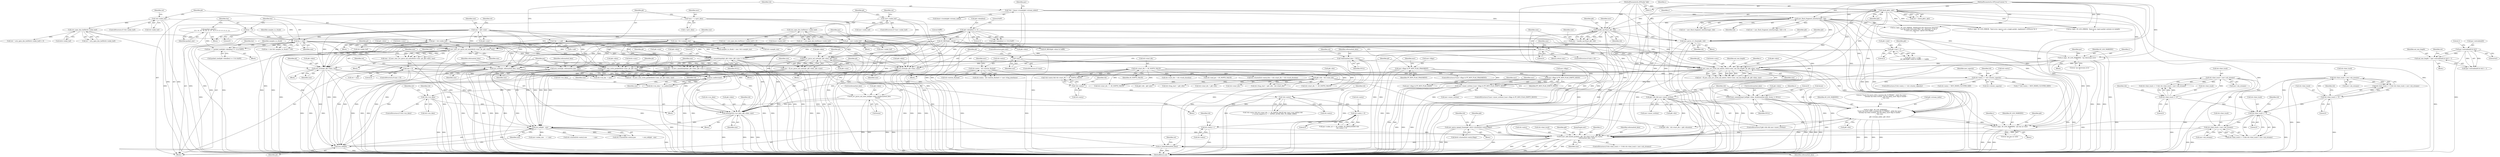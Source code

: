 digraph "0_FFmpeg_3a2d21bc5f97aa0161db3ae731fc2732be6108b8@API" {
"1001462" [label="(Call,av_free(reformatted_data))"];
"1000531" [label="(Call,avio_write(pb, reformatted_data, size))"];
"1000124" [label="(Call,*pb = s->pb)"];
"1000271" [label="(Call,pb = mov->mdat_buf)"];
"1000254" [label="(Call,!mov->mdat_buf)"];
"1000263" [label="(Call,avio_open_dyn_buf(&mov->mdat_buf))"];
"1000246" [label="(Call,pb = trk->mdat_buf)"];
"1000238" [label="(Call,avio_open_dyn_buf(&trk->mdat_buf))"];
"1000229" [label="(Call,!trk->mdat_buf)"];
"1000161" [label="(Call,*reformatted_data = NULL)"];
"1000292" [label="(Call,len < size)"];
"1000299" [label="(Call,len += packed_size[(pkt->data[len] >> 3) & 0x0F])"];
"1000284" [label="(Call,packed_size[16] =\n            {13, 14, 16, 18, 20, 21, 27, 32, 6, 0, 0, 0, 0, 0, 0, 1})"];
"1000287" [label="(Call,len = 0)"];
"1000151" [label="(Call,size = pkt->size)"];
"1000354" [label="(Call,size / trk->sample_size)"];
"1000630" [label="(Call,avio_write(pb, reformatted_data, size))"];
"1001449" [label="(Call,ff_mov_add_hinted_packet(s, pkt, trk->hint_track, trk->entry,\n                                 reformatted_data, size))"];
"1001133" [label="(Call,av_log(s, AV_LOG_WARNING,\n                   \"Track %d starts with a nonzero dts %\"PRId64\", while the moov \"\n                   \"already has been written. Set the delay_moov flag to handle \"\n                   \"this case.\n\",\n                   pkt->stream_index, pkt->dts))"];
"1000715" [label="(Call,ff_mov_cenc_avc_write_nal_units(s, &trk->cenc, nal_size_length, pb, pkt->data, size))"];
"1000222" [label="(Call,mov_flush_fragment_interleaving(s, trk))"];
"1000166" [label="(Call,check_pkt(s, pkt))"];
"1000114" [label="(MethodParameterIn,AVFormatContext *s)"];
"1000115" [label="(MethodParameterIn,AVPacket *pkt)"];
"1000130" [label="(Call,*trk = &mov->tracks[pkt->stream_index])"];
"1000476" [label="(Call,av_log(s, AV_LOG_WARNING, \"aac bitstream error\n\"))"];
"1000702" [label="(Call,nal_size_length = (par->extradata[4] & 0x3) + 1)"];
"1000705" [label="(Call,par->extradata[4] & 0x3)"];
"1000304" [label="(Call,pkt->data[len] >> 3)"];
"1000450" [label="(Call,AV_RB16(pkt->data))"];
"1001126" [label="(Call,pkt->dts && mov->moov_written)"];
"1001008" [label="(Call,pkt->dts - trk->start_dts)"];
"1000933" [label="(Call,trk->start_dts != AV_NOPTS_VALUE)"];
"1000184" [label="(Call,mov->moov_written || mov->flags & FF_MOV_FLAG_EMPTY_MOOV)"];
"1000188" [label="(Call,mov->flags & FF_MOV_FLAG_EMPTY_MOOV)"];
"1000176" [label="(Call,mov->flags & FF_MOV_FLAG_FRAGMENT)"];
"1001170" [label="(Call,av_log(s, AV_LOG_WARNING, \"pts has no value\n\"))"];
"1001311" [label="(Call,mov_parse_vc1_frame(pkt, trk))"];
"1000658" [label="(Call,handle_eac3(mov, pkt, trk))"];
"1000118" [label="(Call,*mov = s->priv_data)"];
"1001341" [label="(Call,mov_parse_mpeg2_frame(pkt, &trk->cluster[trk->entry].flags))"];
"1001437" [label="(Call,trk->hint_track >= 0)"];
"1000612" [label="(Call,trk->hint_track < mov->nb_streams)"];
"1000607" [label="(Call,trk->hint_track >= 0)"];
"1000510" [label="(Call,trk->hint_track >= 0)"];
"1000515" [label="(Call,trk->hint_track < mov->nb_streams)"];
"1001442" [label="(Call,trk->hint_track < mov->nb_streams)"];
"1001421" [label="(Call,trk->entry++)"];
"1001027" [label="(Call,!trk->entry)"];
"1000929" [label="(Call,!trk->entry)"];
"1000802" [label="(Call,trk->entry >= trk->cluster_capacity)"];
"1000207" [label="(Call,trk->entry - trk->entries_flushed)"];
"1001335" [label="(Call,trk->entry > 0)"];
"1000853" [label="(Call,avio_tell(pb) - size)"];
"1000854" [label="(Call,avio_tell(pb))"];
"1000673" [label="(Call,avio_write(pb, pkt->data, size))"];
"1000670" [label="(Call,!size)"];
"1000663" [label="(Call,size < 0)"];
"1000656" [label="(Call,size = handle_eac3(mov, pkt, trk))"];
"1000546" [label="(Call,ff_mov_cenc_avc_parse_nal_units(&trk->cenc, pb, pkt->data, size))"];
"1000569" [label="(Call,ff_avc_parse_nal_units(pb, pkt->data, pkt->size))"];
"1000443" [label="(Call,pkt->size > 2)"];
"1000731" [label="(Call,ff_mov_cenc_write_packet(&trk->cenc, pb, pkt->data, size))"];
"1000747" [label="(Call,avio_write(pb, pkt->data, size))"];
"1000638" [label="(Call,ff_hevc_annexb2mp4(pb, pkt->data, pkt->size, 0, NULL))"];
"1000567" [label="(Call,size = ff_avc_parse_nal_units(pb, pkt->data, pkt->size))"];
"1000636" [label="(Call,size = ff_hevc_annexb2mp4(pb, pkt->data, pkt->size, 0, NULL))"];
"1000793" [label="(Call,memcpy(trk->vos_data, pkt->data, size))"];
"1000783" [label="(Call,!trk->vos_data)"];
"1000776" [label="(Call,trk->vos_data = av_malloc(size))"];
"1000780" [label="(Call,av_malloc(size))"];
"1000557" [label="(Call,size < 0)"];
"1000544" [label="(Call,size = ff_mov_cenc_avc_parse_nal_units(&trk->cenc, pb, pkt->data, size))"];
"1000620" [label="(Call,ff_hevc_annexb2mp4_buf(pkt->data, &reformatted_data, &size, 0, NULL))"];
"1000523" [label="(Call,ff_avc_parse_nal_units_buf(pkt->data, &reformatted_data,\n                                       &size))"];
"1000624" [label="(Call,&reformatted_data)"];
"1000484" [label="(Identifier,par)"];
"1000354" [label="(Call,size / trk->sample_size)"];
"1000142" [label="(Identifier,par)"];
"1000452" [label="(Identifier,pkt)"];
"1000153" [label="(Call,pkt->size)"];
"1000613" [label="(Call,trk->hint_track)"];
"1000726" [label="(Identifier,size)"];
"1000447" [label="(Literal,2)"];
"1000614" [label="(Identifier,trk)"];
"1000782" [label="(ControlStructure,if (!trk->vos_data))"];
"1001064" [label="(Call,trk->start_dts == AV_NOPTS_VALUE)"];
"1000192" [label="(Identifier,FF_MOV_FLAG_EMPTY_MOOV)"];
"1001438" [label="(Call,trk->hint_track)"];
"1000794" [label="(Call,trk->vos_data)"];
"1000620" [label="(Call,ff_hevc_annexb2mp4_buf(pkt->data, &reformatted_data, &size, 0, NULL))"];
"1000789" [label="(Identifier,ret)"];
"1000543" [label="(Block,)"];
"1000722" [label="(Identifier,pb)"];
"1001034" [label="(Identifier,trk)"];
"1000514" [label="(Literal,0)"];
"1000555" [label="(Identifier,size)"];
"1001009" [label="(Call,pkt->dts)"];
"1001462" [label="(Call,av_free(reformatted_data))"];
"1000284" [label="(Call,packed_size[16] =\n            {13, 14, 16, 18, 20, 21, 27, 32, 6, 0, 0, 0, 0, 0, 0, 1})"];
"1000729" [label="(Call,ret = ff_mov_cenc_write_packet(&trk->cenc, pb, pkt->data, size))"];
"1000674" [label="(Identifier,pb)"];
"1000558" [label="(Identifier,size)"];
"1000783" [label="(Call,!trk->vos_data)"];
"1000219" [label="(Call,(ret = mov_flush_fragment_interleaving(s, trk)) < 0)"];
"1000657" [label="(Identifier,size)"];
"1001012" [label="(Call,trk->start_dts)"];
"1000185" [label="(Call,mov->moov_written)"];
"1000260" [label="(Call,(ret = avio_open_dyn_buf(&mov->mdat_buf)) < 0)"];
"1000252" [label="(Block,)"];
"1000717" [label="(Call,&trk->cenc)"];
"1000532" [label="(Identifier,pb)"];
"1000263" [label="(Call,avio_open_dyn_buf(&mov->mdat_buf))"];
"1000633" [label="(Identifier,size)"];
"1000678" [label="(Identifier,size)"];
"1000285" [label="(Identifier,packed_size)"];
"1001125" [label="(ControlStructure,if (pkt->dts && mov->moov_written))"];
"1001127" [label="(Call,pkt->dts)"];
"1001171" [label="(Identifier,s)"];
"1001402" [label="(Identifier,pkt)"];
"1000352" [label="(Call,samples_in_chunk = size / trk->sample_size)"];
"1001130" [label="(Call,mov->moov_written)"];
"1001463" [label="(Identifier,reformatted_data)"];
"1000740" [label="(Identifier,size)"];
"1000569" [label="(Call,ff_avc_parse_nal_units(pb, pkt->data, pkt->size))"];
"1001169" [label="(Block,)"];
"1000119" [label="(Identifier,mov)"];
"1001443" [label="(Call,trk->hint_track)"];
"1000853" [label="(Call,avio_tell(pb) - size)"];
"1000621" [label="(Call,pkt->data)"];
"1000559" [label="(Literal,0)"];
"1001437" [label="(Call,trk->hint_track >= 0)"];
"1000253" [label="(ControlStructure,if (!mov->mdat_buf))"];
"1000797" [label="(Call,pkt->data)"];
"1000223" [label="(Identifier,s)"];
"1000151" [label="(Call,size = pkt->size)"];
"1000206" [label="(Call,trk->entry - trk->entries_flushed >= mov->frag_interleave)"];
"1001311" [label="(Call,mov_parse_vc1_frame(pkt, trk))"];
"1000671" [label="(Identifier,size)"];
"1001172" [label="(Identifier,AV_LOG_WARNING)"];
"1000715" [label="(Call,ff_mov_cenc_avc_write_nal_units(s, &trk->cenc, nal_size_length, pb, pkt->data, size))"];
"1000287" [label="(Call,len = 0)"];
"1000937" [label="(Identifier,AV_NOPTS_VALUE)"];
"1000197" [label="(Identifier,mov)"];
"1001032" [label="(Call,trk->start_dts == AV_NOPTS_VALUE)"];
"1000758" [label="(Identifier,par)"];
"1000547" [label="(Call,&trk->cenc)"];
"1000780" [label="(Call,av_malloc(size))"];
"1000248" [label="(Call,trk->mdat_buf)"];
"1000928" [label="(Call,!trk->entry && trk->start_dts != AV_NOPTS_VALUE)"];
"1000664" [label="(Identifier,size)"];
"1000611" [label="(Literal,0)"];
"1000529" [label="(Call,&size)"];
"1000124" [label="(Call,*pb = s->pb)"];
"1000294" [label="(Identifier,size)"];
"1000667" [label="(Identifier,size)"];
"1000777" [label="(Call,trk->vos_data)"];
"1000273" [label="(Call,mov->mdat_buf)"];
"1000713" [label="(Call,ret = ff_mov_cenc_avc_write_nal_units(s, &trk->cenc, nal_size_length, pb, pkt->data, size))"];
"1001170" [label="(Call,av_log(s, AV_LOG_WARNING, \"pts has no value\n\"))"];
"1001312" [label="(Identifier,pkt)"];
"1000355" [label="(Identifier,size)"];
"1000632" [label="(Identifier,reformatted_data)"];
"1000629" [label="(Identifier,NULL)"];
"1000663" [label="(Call,size < 0)"];
"1000523" [label="(Call,ff_avc_parse_nal_units_buf(pkt->data, &reformatted_data,\n                                       &size))"];
"1000574" [label="(Call,pkt->size)"];
"1000524" [label="(Call,pkt->data)"];
"1001430" [label="(Call,mov->mdat_size    += size)"];
"1000264" [label="(Call,&mov->mdat_buf)"];
"1000444" [label="(Call,pkt->size)"];
"1000130" [label="(Call,*trk = &mov->tracks[pkt->stream_index])"];
"1001339" [label="(Literal,0)"];
"1000568" [label="(Identifier,size)"];
"1000702" [label="(Call,nal_size_length = (par->extradata[4] & 0x3) + 1)"];
"1000215" [label="(Identifier,mov)"];
"1000854" [label="(Call,avio_tell(pb))"];
"1000175" [label="(ControlStructure,if (mov->flags & FF_MOV_FLAG_FRAGMENT))"];
"1000272" [label="(Identifier,pb)"];
"1000640" [label="(Call,pkt->data)"];
"1000637" [label="(Identifier,size)"];
"1000570" [label="(Identifier,pb)"];
"1001176" [label="(Identifier,pkt)"];
"1001466" [label="(MethodReturn,int)"];
"1000456" [label="(Block,)"];
"1001027" [label="(Call,!trk->entry)"];
"1000813" [label="(Call,2 * (trk->entry + MOV_INDEX_CLUSTER_SIZE))"];
"1000478" [label="(Identifier,AV_LOG_WARNING)"];
"1000812" [label="(Identifier,new_capacity)"];
"1000571" [label="(Call,pkt->data)"];
"1000239" [label="(Call,&trk->mdat_buf)"];
"1000638" [label="(Call,ff_hevc_annexb2mp4(pb, pkt->data, pkt->size, 0, NULL))"];
"1000646" [label="(Literal,0)"];
"1000189" [label="(Call,mov->flags)"];
"1000567" [label="(Call,size = ff_avc_parse_nal_units(pb, pkt->data, pkt->size))"];
"1001459" [label="(Identifier,size)"];
"1001452" [label="(Call,trk->hint_track)"];
"1000804" [label="(Identifier,trk)"];
"1000477" [label="(Identifier,s)"];
"1000515" [label="(Call,trk->hint_track < mov->nb_streams)"];
"1000770" [label="(Block,)"];
"1000510" [label="(Call,trk->hint_track >= 0)"];
"1000955" [label="(Call,trk->start_dts + trk->track_duration)"];
"1000183" [label="(ControlStructure,if (mov->moov_written || mov->flags & FF_MOV_FLAG_EMPTY_MOOV))"];
"1000673" [label="(Call,avio_write(pb, pkt->data, size))"];
"1000261" [label="(Call,ret = avio_open_dyn_buf(&mov->mdat_buf))"];
"1000176" [label="(Call,mov->flags & FF_MOV_FLAG_FRAGMENT)"];
"1001427" [label="(Identifier,trk)"];
"1000469" [label="(Call,av_log(s, AV_LOG_ERROR, \"Malformed AAC bitstream detected: \"\n                   \"use the audio bitstream filter 'aac_adtstoasc' to fix it \"\n                   \"('-bsf:a aac_adtstoasc' option with ffmpeg)\n\"))"];
"1000670" [label="(Call,!size)"];
"1000298" [label="(Block,)"];
"1000220" [label="(Call,ret = mov_flush_fragment_interleaving(s, trk))"];
"1000450" [label="(Call,AV_RB16(pkt->data))"];
"1000721" [label="(Identifier,nal_size_length)"];
"1000639" [label="(Identifier,pb)"];
"1000207" [label="(Call,trk->entry - trk->entries_flushed)"];
"1000303" [label="(Call,(pkt->data[len] >> 3) & 0x0F)"];
"1000132" [label="(Call,&mov->tracks[pkt->stream_index])"];
"1000116" [label="(Block,)"];
"1000662" [label="(ControlStructure,if (size < 0))"];
"1000771" [label="(Call,trk->vos_len  = size)"];
"1000279" [label="(Identifier,par)"];
"1001451" [label="(Identifier,pkt)"];
"1000237" [label="(Identifier,ret)"];
"1000704" [label="(Call,(par->extradata[4] & 0x3) + 1)"];
"1000737" [label="(Call,pkt->data)"];
"1000545" [label="(Identifier,size)"];
"1000660" [label="(Identifier,pkt)"];
"1001446" [label="(Call,mov->nb_streams)"];
"1001135" [label="(Identifier,AV_LOG_WARNING)"];
"1000552" [label="(Call,pkt->data)"];
"1001313" [label="(Identifier,trk)"];
"1001343" [label="(Call,&trk->cluster[trk->entry].flags)"];
"1001340" [label="(Block,)"];
"1000165" [label="(Identifier,ret)"];
"1000511" [label="(Call,trk->hint_track)"];
"1001358" [label="(Identifier,trk)"];
"1000167" [label="(Identifier,s)"];
"1000509" [label="(Call,trk->hint_track >= 0 && trk->hint_track < mov->nb_streams)"];
"1000562" [label="(Identifier,ret)"];
"1001422" [label="(Call,trk->entry)"];
"1000454" [label="(Literal,0xfff0)"];
"1000476" [label="(Call,av_log(s, AV_LOG_WARNING, \"aac bitstream error\n\"))"];
"1001136" [label="(Literal,\"Track %d starts with a nonzero dts %\"PRId64\", while the moov \"\n                   \"already has been written. Set the delay_moov flag to handle \"\n                   \"this case.\n\")"];
"1000965" [label="(Call,mov->flags & FF_MOV_FLAG_DASH)"];
"1000319" [label="(Call,av_log(s, AV_LOG_ERROR, \"fatal error, input is not a single packet, implement a AVParser for it\n\"))"];
"1000161" [label="(Call,*reformatted_data = NULL)"];
"1001341" [label="(Call,mov_parse_mpeg2_frame(pkt, &trk->cluster[trk->entry].flags))"];
"1001421" [label="(Call,trk->entry++)"];
"1000628" [label="(Literal,0)"];
"1000131" [label="(Identifier,trk)"];
"1001460" [label="(JumpTarget,end:)"];
"1000125" [label="(Identifier,pb)"];
"1000561" [label="(Call,ret = size)"];
"1000120" [label="(Call,s->priv_data)"];
"1000247" [label="(Identifier,pb)"];
"1000288" [label="(Identifier,len)"];
"1000714" [label="(Identifier,ret)"];
"1000246" [label="(Call,pb = trk->mdat_buf)"];
"1001441" [label="(Literal,0)"];
"1000296" [label="(Identifier,samples_in_chunk)"];
"1000706" [label="(Call,par->extradata[4])"];
"1000282" [label="(Block,)"];
"1000607" [label="(Call,trk->hint_track >= 0)"];
"1000705" [label="(Call,par->extradata[4] & 0x3)"];
"1000177" [label="(Call,mov->flags)"];
"1000879" [label="(Call,trk->cluster[trk->entry].size             = size)"];
"1001436" [label="(Call,trk->hint_track >= 0 && trk->hint_track < mov->nb_streams)"];
"1000785" [label="(Identifier,trk)"];
"1001435" [label="(ControlStructure,if (trk->hint_track >= 0 && trk->hint_track < mov->nb_streams))"];
"1000746" [label="(Block,)"];
"1000193" [label="(Block,)"];
"1000236" [label="(Call,ret = avio_open_dyn_buf(&trk->mdat_buf))"];
"1000748" [label="(Identifier,pb)"];
"1000114" [label="(MethodParameterIn,AVFormatContext *s)"];
"1000166" [label="(Call,check_pkt(s, pkt))"];
"1000929" [label="(Call,!trk->entry)"];
"1000661" [label="(Identifier,trk)"];
"1000516" [label="(Call,trk->hint_track)"];
"1001015" [label="(Call,trk->end_pts = AV_NOPTS_VALUE)"];
"1000801" [label="(ControlStructure,if (trk->entry >= trk->cluster_capacity))"];
"1001008" [label="(Call,pkt->dts - trk->start_dts)"];
"1000608" [label="(Call,trk->hint_track)"];
"1000711" [label="(Literal,0x3)"];
"1000557" [label="(Call,size < 0)"];
"1001004" [label="(Call,trk->frag_start = pkt->dts - trk->start_dts)"];
"1000126" [label="(Call,s->pb)"];
"1000238" [label="(Call,avio_open_dyn_buf(&trk->mdat_buf))"];
"1000158" [label="(Identifier,ret)"];
"1000255" [label="(Call,mov->mdat_buf)"];
"1000188" [label="(Call,mov->flags & FF_MOV_FLAG_EMPTY_MOOV)"];
"1000802" [label="(Call,trk->entry >= trk->cluster_capacity)"];
"1000666" [label="(Return,return size;)"];
"1000262" [label="(Identifier,ret)"];
"1000635" [label="(Block,)"];
"1001449" [label="(Call,ff_mov_add_hinted_packet(s, pkt, trk->hint_track, trk->entry,\n                                 reformatted_data, size))"];
"1000856" [label="(Identifier,size)"];
"1000443" [label="(Call,pkt->size > 2)"];
"1001444" [label="(Identifier,trk)"];
"1000310" [label="(Literal,3)"];
"1000211" [label="(Call,trk->entries_flushed)"];
"1000665" [label="(Literal,0)"];
"1000659" [label="(Identifier,mov)"];
"1001145" [label="(Identifier,trk)"];
"1000451" [label="(Call,pkt->data)"];
"1000815" [label="(Call,trk->entry + MOV_INDEX_CLUSTER_SIZE)"];
"1000291" [label="(Call,len < size && samples_in_chunk < 100)"];
"1000776" [label="(Call,trk->vos_data = av_malloc(size))"];
"1000556" [label="(ControlStructure,if (size < 0))"];
"1001126" [label="(Call,pkt->dts && mov->moov_written)"];
"1001098" [label="(Call,pkt->dts - pkt->pts)"];
"1000534" [label="(Identifier,size)"];
"1000855" [label="(Identifier,pb)"];
"1000930" [label="(Call,trk->entry)"];
"1001133" [label="(Call,av_log(s, AV_LOG_WARNING,\n                   \"Track %d starts with a nonzero dts %\"PRId64\", while the moov \"\n                   \"already has been written. Set the delay_moov flag to handle \"\n                   \"this case.\n\",\n                   pkt->stream_index, pkt->dts))"];
"1001140" [label="(Call,pkt->dts)"];
"1000186" [label="(Identifier,mov)"];
"1000527" [label="(Call,&reformatted_data)"];
"1000675" [label="(Call,pkt->data)"];
"1000636" [label="(Call,size = ff_hevc_annexb2mp4(pb, pkt->data, pkt->size, 0, NULL))"];
"1000517" [label="(Identifier,trk)"];
"1000655" [label="(Block,)"];
"1000606" [label="(Call,trk->hint_track >= 0 && trk->hint_track < mov->nb_streams)"];
"1000934" [label="(Call,trk->start_dts)"];
"1000184" [label="(Call,mov->moov_written || mov->flags & FF_MOV_FLAG_EMPTY_MOOV)"];
"1000806" [label="(Call,trk->cluster_capacity)"];
"1000716" [label="(Identifier,s)"];
"1000292" [label="(Call,len < size)"];
"1000643" [label="(Call,pkt->size)"];
"1001335" [label="(Call,trk->entry > 0)"];
"1000732" [label="(Call,&trk->cenc)"];
"1001107" [label="(Call,trk->frag_start = pkt->dts)"];
"1000368" [label="(Call,av_log(s, AV_LOG_ERROR, \"fatal error, input packet contains no samples\n\"))"];
"1000228" [label="(ControlStructure,if (!trk->mdat_buf))"];
"1000180" [label="(Identifier,FF_MOV_FLAG_FRAGMENT)"];
"1000449" [label="(Call,AV_RB16(pkt->data) & 0xfff0)"];
"1000566" [label="(Block,)"];
"1000235" [label="(Call,(ret = avio_open_dyn_buf(&trk->mdat_buf)) < 0)"];
"1001028" [label="(Call,trk->entry)"];
"1000300" [label="(Identifier,len)"];
"1000672" [label="(ControlStructure,goto end;)"];
"1000800" [label="(Identifier,size)"];
"1000658" [label="(Call,handle_eac3(mov, pkt, trk))"];
"1001134" [label="(Identifier,s)"];
"1001147" [label="(Call,pkt->dts - trk->start_dts + pkt->duration)"];
"1000546" [label="(Call,ff_mov_cenc_avc_parse_nal_units(&trk->cenc, pb, pkt->data, size))"];
"1001026" [label="(Call,!trk->entry && trk->start_dts == AV_NOPTS_VALUE && !mov->use_editlist &&\n        s->avoid_negative_ts == AVFMT_AVOID_NEG_TS_MAKE_ZERO)"];
"1000544" [label="(Call,size = ff_mov_cenc_avc_parse_nal_units(&trk->cenc, pb, pkt->data, size))"];
"1000551" [label="(Identifier,pb)"];
"1001137" [label="(Call,pkt->stream_index)"];
"1001465" [label="(Identifier,ret)"];
"1000700" [label="(Block,)"];
"1000519" [label="(Call,mov->nb_streams)"];
"1000162" [label="(Identifier,reformatted_data)"];
"1000669" [label="(ControlStructure,if (!size))"];
"1000163" [label="(Identifier,NULL)"];
"1000118" [label="(Call,*mov = s->priv_data)"];
"1000712" [label="(Literal,1)"];
"1001450" [label="(Identifier,s)"];
"1000945" [label="(Call,trk->cluster[trk->entry].dts = trk->start_dts + trk->track_duration)"];
"1000222" [label="(Call,mov_flush_fragment_interleaving(s, trk))"];
"1000229" [label="(Call,!trk->mdat_buf)"];
"1000442" [label="(Call,pkt->size > 2 &&\n        (AV_RB16(pkt->data) & 0xfff0) == 0xfff0)"];
"1000305" [label="(Call,pkt->data[len])"];
"1000152" [label="(Identifier,size)"];
"1000256" [label="(Identifier,mov)"];
"1000612" [label="(Call,trk->hint_track < mov->nb_streams)"];
"1000631" [label="(Identifier,pb)"];
"1001310" [label="(Block,)"];
"1000723" [label="(Call,pkt->data)"];
"1000935" [label="(Identifier,trk)"];
"1000656" [label="(Call,size = handle_eac3(mov, pkt, trk))"];
"1000781" [label="(Identifier,size)"];
"1000703" [label="(Identifier,nal_size_length)"];
"1001173" [label="(Literal,\"pts has no value\n\")"];
"1000843" [label="(Call,trk->cluster[trk->entry].pos              = avio_tell(pb) - size)"];
"1000793" [label="(Call,memcpy(trk->vos_data, pkt->data, size))"];
"1000619" [label="(Block,)"];
"1000630" [label="(Call,avio_write(pb, reformatted_data, size))"];
"1000254" [label="(Call,!mov->mdat_buf)"];
"1000164" [label="(Call,ret = check_pkt(s, pkt))"];
"1000311" [label="(Literal,0x0F)"];
"1000356" [label="(Call,trk->sample_size)"];
"1001342" [label="(Identifier,pkt)"];
"1000522" [label="(Block,)"];
"1000626" [label="(Call,&size)"];
"1000731" [label="(Call,ff_mov_cenc_write_packet(&trk->cenc, pb, pkt->data, size))"];
"1000479" [label="(Literal,\"aac bitstream error\n\")"];
"1000933" [label="(Call,trk->start_dts != AV_NOPTS_VALUE)"];
"1000304" [label="(Call,pkt->data[len] >> 3)"];
"1000289" [label="(Literal,0)"];
"1000299" [label="(Call,len += packed_size[(pkt->data[len] >> 3) & 0x0F])"];
"1000795" [label="(Identifier,trk)"];
"1000533" [label="(Identifier,reformatted_data)"];
"1000531" [label="(Call,avio_write(pb, reformatted_data, size))"];
"1001329" [label="(Call,par->codec_id == AV_CODEC_ID_MPEG2VIDEO &&\n            trk->entry > 0)"];
"1001336" [label="(Call,trk->entry)"];
"1000168" [label="(Identifier,pkt)"];
"1000736" [label="(Identifier,pb)"];
"1000115" [label="(MethodParameterIn,AVPacket *pkt)"];
"1000752" [label="(Identifier,size)"];
"1001070" [label="(Call,trk->start_dts = pkt->dts)"];
"1000784" [label="(Call,trk->vos_data)"];
"1001458" [label="(Identifier,reformatted_data)"];
"1000847" [label="(Identifier,trk)"];
"1001455" [label="(Call,trk->entry)"];
"1000301" [label="(Call,packed_size[(pkt->data[len] >> 3) & 0x0F])"];
"1000749" [label="(Call,pkt->data)"];
"1000803" [label="(Call,trk->entry)"];
"1000647" [label="(Identifier,NULL)"];
"1000230" [label="(Call,trk->mdat_buf)"];
"1000313" [label="(Identifier,samples_in_chunk)"];
"1000747" [label="(Call,avio_write(pb, pkt->data, size))"];
"1001442" [label="(Call,trk->hint_track < mov->nb_streams)"];
"1000271" [label="(Call,pb = mov->mdat_buf)"];
"1000224" [label="(Identifier,trk)"];
"1000616" [label="(Call,mov->nb_streams)"];
"1000208" [label="(Call,trk->entry)"];
"1000293" [label="(Identifier,len)"];
"1001462" -> "1000116"  [label="AST: "];
"1001462" -> "1001463"  [label="CFG: "];
"1001463" -> "1001462"  [label="AST: "];
"1001465" -> "1001462"  [label="CFG: "];
"1001462" -> "1001466"  [label="DDG: "];
"1001462" -> "1001466"  [label="DDG: "];
"1000531" -> "1001462"  [label="DDG: "];
"1000630" -> "1001462"  [label="DDG: "];
"1001449" -> "1001462"  [label="DDG: "];
"1000161" -> "1001462"  [label="DDG: "];
"1000531" -> "1000522"  [label="AST: "];
"1000531" -> "1000534"  [label="CFG: "];
"1000532" -> "1000531"  [label="AST: "];
"1000533" -> "1000531"  [label="AST: "];
"1000534" -> "1000531"  [label="AST: "];
"1000758" -> "1000531"  [label="CFG: "];
"1000531" -> "1001466"  [label="DDG: "];
"1000531" -> "1001466"  [label="DDG: "];
"1000531" -> "1001466"  [label="DDG: "];
"1000124" -> "1000531"  [label="DDG: "];
"1000271" -> "1000531"  [label="DDG: "];
"1000246" -> "1000531"  [label="DDG: "];
"1000161" -> "1000531"  [label="DDG: "];
"1000292" -> "1000531"  [label="DDG: "];
"1000151" -> "1000531"  [label="DDG: "];
"1000354" -> "1000531"  [label="DDG: "];
"1000531" -> "1000771"  [label="DDG: "];
"1000531" -> "1000780"  [label="DDG: "];
"1000531" -> "1000854"  [label="DDG: "];
"1000531" -> "1000853"  [label="DDG: "];
"1000531" -> "1001449"  [label="DDG: "];
"1000124" -> "1000116"  [label="AST: "];
"1000124" -> "1000126"  [label="CFG: "];
"1000125" -> "1000124"  [label="AST: "];
"1000126" -> "1000124"  [label="AST: "];
"1000131" -> "1000124"  [label="CFG: "];
"1000124" -> "1001466"  [label="DDG: "];
"1000124" -> "1001466"  [label="DDG: "];
"1000124" -> "1000546"  [label="DDG: "];
"1000124" -> "1000569"  [label="DDG: "];
"1000124" -> "1000630"  [label="DDG: "];
"1000124" -> "1000638"  [label="DDG: "];
"1000124" -> "1000673"  [label="DDG: "];
"1000124" -> "1000715"  [label="DDG: "];
"1000124" -> "1000731"  [label="DDG: "];
"1000124" -> "1000747"  [label="DDG: "];
"1000271" -> "1000252"  [label="AST: "];
"1000271" -> "1000273"  [label="CFG: "];
"1000272" -> "1000271"  [label="AST: "];
"1000273" -> "1000271"  [label="AST: "];
"1000279" -> "1000271"  [label="CFG: "];
"1000271" -> "1001466"  [label="DDG: "];
"1000271" -> "1001466"  [label="DDG: "];
"1000254" -> "1000271"  [label="DDG: "];
"1000263" -> "1000271"  [label="DDG: "];
"1000271" -> "1000546"  [label="DDG: "];
"1000271" -> "1000569"  [label="DDG: "];
"1000271" -> "1000630"  [label="DDG: "];
"1000271" -> "1000638"  [label="DDG: "];
"1000271" -> "1000673"  [label="DDG: "];
"1000271" -> "1000715"  [label="DDG: "];
"1000271" -> "1000731"  [label="DDG: "];
"1000271" -> "1000747"  [label="DDG: "];
"1000254" -> "1000253"  [label="AST: "];
"1000254" -> "1000255"  [label="CFG: "];
"1000255" -> "1000254"  [label="AST: "];
"1000262" -> "1000254"  [label="CFG: "];
"1000272" -> "1000254"  [label="CFG: "];
"1000254" -> "1001466"  [label="DDG: "];
"1000254" -> "1001466"  [label="DDG: "];
"1000254" -> "1000263"  [label="DDG: "];
"1000263" -> "1000261"  [label="AST: "];
"1000263" -> "1000264"  [label="CFG: "];
"1000264" -> "1000263"  [label="AST: "];
"1000261" -> "1000263"  [label="CFG: "];
"1000263" -> "1001466"  [label="DDG: "];
"1000263" -> "1000260"  [label="DDG: "];
"1000263" -> "1000261"  [label="DDG: "];
"1000246" -> "1000193"  [label="AST: "];
"1000246" -> "1000248"  [label="CFG: "];
"1000247" -> "1000246"  [label="AST: "];
"1000248" -> "1000246"  [label="AST: "];
"1000279" -> "1000246"  [label="CFG: "];
"1000246" -> "1001466"  [label="DDG: "];
"1000246" -> "1001466"  [label="DDG: "];
"1000238" -> "1000246"  [label="DDG: "];
"1000229" -> "1000246"  [label="DDG: "];
"1000246" -> "1000546"  [label="DDG: "];
"1000246" -> "1000569"  [label="DDG: "];
"1000246" -> "1000630"  [label="DDG: "];
"1000246" -> "1000638"  [label="DDG: "];
"1000246" -> "1000673"  [label="DDG: "];
"1000246" -> "1000715"  [label="DDG: "];
"1000246" -> "1000731"  [label="DDG: "];
"1000246" -> "1000747"  [label="DDG: "];
"1000238" -> "1000236"  [label="AST: "];
"1000238" -> "1000239"  [label="CFG: "];
"1000239" -> "1000238"  [label="AST: "];
"1000236" -> "1000238"  [label="CFG: "];
"1000238" -> "1001466"  [label="DDG: "];
"1000238" -> "1000235"  [label="DDG: "];
"1000238" -> "1000236"  [label="DDG: "];
"1000229" -> "1000238"  [label="DDG: "];
"1000229" -> "1000228"  [label="AST: "];
"1000229" -> "1000230"  [label="CFG: "];
"1000230" -> "1000229"  [label="AST: "];
"1000237" -> "1000229"  [label="CFG: "];
"1000247" -> "1000229"  [label="CFG: "];
"1000229" -> "1001466"  [label="DDG: "];
"1000229" -> "1001466"  [label="DDG: "];
"1000161" -> "1000116"  [label="AST: "];
"1000161" -> "1000163"  [label="CFG: "];
"1000162" -> "1000161"  [label="AST: "];
"1000163" -> "1000161"  [label="AST: "];
"1000165" -> "1000161"  [label="CFG: "];
"1000161" -> "1001466"  [label="DDG: "];
"1000161" -> "1001466"  [label="DDG: "];
"1000161" -> "1000630"  [label="DDG: "];
"1000161" -> "1001449"  [label="DDG: "];
"1000292" -> "1000291"  [label="AST: "];
"1000292" -> "1000294"  [label="CFG: "];
"1000293" -> "1000292"  [label="AST: "];
"1000294" -> "1000292"  [label="AST: "];
"1000296" -> "1000292"  [label="CFG: "];
"1000291" -> "1000292"  [label="CFG: "];
"1000292" -> "1001466"  [label="DDG: "];
"1000292" -> "1001466"  [label="DDG: "];
"1000292" -> "1000291"  [label="DDG: "];
"1000292" -> "1000291"  [label="DDG: "];
"1000299" -> "1000292"  [label="DDG: "];
"1000287" -> "1000292"  [label="DDG: "];
"1000151" -> "1000292"  [label="DDG: "];
"1000292" -> "1000299"  [label="DDG: "];
"1000292" -> "1000546"  [label="DDG: "];
"1000292" -> "1000630"  [label="DDG: "];
"1000292" -> "1000715"  [label="DDG: "];
"1000292" -> "1000731"  [label="DDG: "];
"1000292" -> "1000747"  [label="DDG: "];
"1000299" -> "1000298"  [label="AST: "];
"1000299" -> "1000301"  [label="CFG: "];
"1000300" -> "1000299"  [label="AST: "];
"1000301" -> "1000299"  [label="AST: "];
"1000313" -> "1000299"  [label="CFG: "];
"1000299" -> "1001466"  [label="DDG: "];
"1000284" -> "1000299"  [label="DDG: "];
"1000284" -> "1000282"  [label="AST: "];
"1000284" -> "1000285"  [label="CFG: "];
"1000285" -> "1000284"  [label="AST: "];
"1000288" -> "1000284"  [label="CFG: "];
"1000284" -> "1001466"  [label="DDG: "];
"1000287" -> "1000282"  [label="AST: "];
"1000287" -> "1000289"  [label="CFG: "];
"1000288" -> "1000287"  [label="AST: "];
"1000289" -> "1000287"  [label="AST: "];
"1000293" -> "1000287"  [label="CFG: "];
"1000151" -> "1000116"  [label="AST: "];
"1000151" -> "1000153"  [label="CFG: "];
"1000152" -> "1000151"  [label="AST: "];
"1000153" -> "1000151"  [label="AST: "];
"1000158" -> "1000151"  [label="CFG: "];
"1000151" -> "1001466"  [label="DDG: "];
"1000151" -> "1001466"  [label="DDG: "];
"1000151" -> "1000354"  [label="DDG: "];
"1000151" -> "1000546"  [label="DDG: "];
"1000151" -> "1000630"  [label="DDG: "];
"1000151" -> "1000715"  [label="DDG: "];
"1000151" -> "1000731"  [label="DDG: "];
"1000151" -> "1000747"  [label="DDG: "];
"1000354" -> "1000352"  [label="AST: "];
"1000354" -> "1000356"  [label="CFG: "];
"1000355" -> "1000354"  [label="AST: "];
"1000356" -> "1000354"  [label="AST: "];
"1000352" -> "1000354"  [label="CFG: "];
"1000354" -> "1001466"  [label="DDG: "];
"1000354" -> "1001466"  [label="DDG: "];
"1000354" -> "1000352"  [label="DDG: "];
"1000354" -> "1000352"  [label="DDG: "];
"1000354" -> "1000546"  [label="DDG: "];
"1000354" -> "1000630"  [label="DDG: "];
"1000354" -> "1000715"  [label="DDG: "];
"1000354" -> "1000731"  [label="DDG: "];
"1000354" -> "1000747"  [label="DDG: "];
"1000630" -> "1000619"  [label="AST: "];
"1000630" -> "1000633"  [label="CFG: "];
"1000631" -> "1000630"  [label="AST: "];
"1000632" -> "1000630"  [label="AST: "];
"1000633" -> "1000630"  [label="AST: "];
"1000758" -> "1000630"  [label="CFG: "];
"1000630" -> "1001466"  [label="DDG: "];
"1000630" -> "1001466"  [label="DDG: "];
"1000630" -> "1001466"  [label="DDG: "];
"1000630" -> "1000771"  [label="DDG: "];
"1000630" -> "1000780"  [label="DDG: "];
"1000630" -> "1000854"  [label="DDG: "];
"1000630" -> "1000853"  [label="DDG: "];
"1000630" -> "1001449"  [label="DDG: "];
"1001449" -> "1001435"  [label="AST: "];
"1001449" -> "1001459"  [label="CFG: "];
"1001450" -> "1001449"  [label="AST: "];
"1001451" -> "1001449"  [label="AST: "];
"1001452" -> "1001449"  [label="AST: "];
"1001455" -> "1001449"  [label="AST: "];
"1001458" -> "1001449"  [label="AST: "];
"1001459" -> "1001449"  [label="AST: "];
"1001460" -> "1001449"  [label="CFG: "];
"1001449" -> "1001466"  [label="DDG: "];
"1001449" -> "1001466"  [label="DDG: "];
"1001449" -> "1001466"  [label="DDG: "];
"1001449" -> "1001466"  [label="DDG: "];
"1001449" -> "1001466"  [label="DDG: "];
"1001449" -> "1001466"  [label="DDG: "];
"1001133" -> "1001449"  [label="DDG: "];
"1000715" -> "1001449"  [label="DDG: "];
"1000222" -> "1001449"  [label="DDG: "];
"1000166" -> "1001449"  [label="DDG: "];
"1000166" -> "1001449"  [label="DDG: "];
"1000476" -> "1001449"  [label="DDG: "];
"1001170" -> "1001449"  [label="DDG: "];
"1000114" -> "1001449"  [label="DDG: "];
"1001311" -> "1001449"  [label="DDG: "];
"1001341" -> "1001449"  [label="DDG: "];
"1000658" -> "1001449"  [label="DDG: "];
"1000115" -> "1001449"  [label="DDG: "];
"1001437" -> "1001449"  [label="DDG: "];
"1001442" -> "1001449"  [label="DDG: "];
"1001421" -> "1001449"  [label="DDG: "];
"1000853" -> "1001449"  [label="DDG: "];
"1001133" -> "1001125"  [label="AST: "];
"1001133" -> "1001140"  [label="CFG: "];
"1001134" -> "1001133"  [label="AST: "];
"1001135" -> "1001133"  [label="AST: "];
"1001136" -> "1001133"  [label="AST: "];
"1001137" -> "1001133"  [label="AST: "];
"1001140" -> "1001133"  [label="AST: "];
"1001145" -> "1001133"  [label="CFG: "];
"1001133" -> "1001466"  [label="DDG: "];
"1001133" -> "1001466"  [label="DDG: "];
"1001133" -> "1001466"  [label="DDG: "];
"1001133" -> "1001466"  [label="DDG: "];
"1000715" -> "1001133"  [label="DDG: "];
"1000222" -> "1001133"  [label="DDG: "];
"1000166" -> "1001133"  [label="DDG: "];
"1000476" -> "1001133"  [label="DDG: "];
"1000476" -> "1001133"  [label="DDG: "];
"1000114" -> "1001133"  [label="DDG: "];
"1001126" -> "1001133"  [label="DDG: "];
"1001133" -> "1001147"  [label="DDG: "];
"1001133" -> "1001170"  [label="DDG: "];
"1001133" -> "1001170"  [label="DDG: "];
"1000715" -> "1000713"  [label="AST: "];
"1000715" -> "1000726"  [label="CFG: "];
"1000716" -> "1000715"  [label="AST: "];
"1000717" -> "1000715"  [label="AST: "];
"1000721" -> "1000715"  [label="AST: "];
"1000722" -> "1000715"  [label="AST: "];
"1000723" -> "1000715"  [label="AST: "];
"1000726" -> "1000715"  [label="AST: "];
"1000713" -> "1000715"  [label="CFG: "];
"1000715" -> "1001466"  [label="DDG: "];
"1000715" -> "1001466"  [label="DDG: "];
"1000715" -> "1001466"  [label="DDG: "];
"1000715" -> "1001466"  [label="DDG: "];
"1000715" -> "1001466"  [label="DDG: "];
"1000715" -> "1001466"  [label="DDG: "];
"1000715" -> "1000713"  [label="DDG: "];
"1000715" -> "1000713"  [label="DDG: "];
"1000715" -> "1000713"  [label="DDG: "];
"1000715" -> "1000713"  [label="DDG: "];
"1000715" -> "1000713"  [label="DDG: "];
"1000715" -> "1000713"  [label="DDG: "];
"1000222" -> "1000715"  [label="DDG: "];
"1000166" -> "1000715"  [label="DDG: "];
"1000476" -> "1000715"  [label="DDG: "];
"1000114" -> "1000715"  [label="DDG: "];
"1000702" -> "1000715"  [label="DDG: "];
"1000304" -> "1000715"  [label="DDG: "];
"1000450" -> "1000715"  [label="DDG: "];
"1000715" -> "1000771"  [label="DDG: "];
"1000715" -> "1000780"  [label="DDG: "];
"1000715" -> "1000793"  [label="DDG: "];
"1000715" -> "1000854"  [label="DDG: "];
"1000715" -> "1000853"  [label="DDG: "];
"1000715" -> "1001170"  [label="DDG: "];
"1000222" -> "1000220"  [label="AST: "];
"1000222" -> "1000224"  [label="CFG: "];
"1000223" -> "1000222"  [label="AST: "];
"1000224" -> "1000222"  [label="AST: "];
"1000220" -> "1000222"  [label="CFG: "];
"1000222" -> "1001466"  [label="DDG: "];
"1000222" -> "1001466"  [label="DDG: "];
"1000222" -> "1000219"  [label="DDG: "];
"1000222" -> "1000219"  [label="DDG: "];
"1000222" -> "1000220"  [label="DDG: "];
"1000222" -> "1000220"  [label="DDG: "];
"1000166" -> "1000222"  [label="DDG: "];
"1000114" -> "1000222"  [label="DDG: "];
"1000130" -> "1000222"  [label="DDG: "];
"1000222" -> "1000319"  [label="DDG: "];
"1000222" -> "1000368"  [label="DDG: "];
"1000222" -> "1000469"  [label="DDG: "];
"1000222" -> "1000476"  [label="DDG: "];
"1000222" -> "1000658"  [label="DDG: "];
"1000222" -> "1001170"  [label="DDG: "];
"1000222" -> "1001311"  [label="DDG: "];
"1000166" -> "1000164"  [label="AST: "];
"1000166" -> "1000168"  [label="CFG: "];
"1000167" -> "1000166"  [label="AST: "];
"1000168" -> "1000166"  [label="AST: "];
"1000164" -> "1000166"  [label="CFG: "];
"1000166" -> "1001466"  [label="DDG: "];
"1000166" -> "1001466"  [label="DDG: "];
"1000166" -> "1000164"  [label="DDG: "];
"1000166" -> "1000164"  [label="DDG: "];
"1000114" -> "1000166"  [label="DDG: "];
"1000115" -> "1000166"  [label="DDG: "];
"1000166" -> "1000319"  [label="DDG: "];
"1000166" -> "1000368"  [label="DDG: "];
"1000166" -> "1000469"  [label="DDG: "];
"1000166" -> "1000476"  [label="DDG: "];
"1000166" -> "1000658"  [label="DDG: "];
"1000166" -> "1001170"  [label="DDG: "];
"1000166" -> "1001311"  [label="DDG: "];
"1000166" -> "1001341"  [label="DDG: "];
"1000114" -> "1000113"  [label="AST: "];
"1000114" -> "1001466"  [label="DDG: "];
"1000114" -> "1000319"  [label="DDG: "];
"1000114" -> "1000368"  [label="DDG: "];
"1000114" -> "1000469"  [label="DDG: "];
"1000114" -> "1000476"  [label="DDG: "];
"1000114" -> "1001170"  [label="DDG: "];
"1000115" -> "1000113"  [label="AST: "];
"1000115" -> "1001466"  [label="DDG: "];
"1000115" -> "1000658"  [label="DDG: "];
"1000115" -> "1001311"  [label="DDG: "];
"1000115" -> "1001341"  [label="DDG: "];
"1000130" -> "1000116"  [label="AST: "];
"1000130" -> "1000132"  [label="CFG: "];
"1000131" -> "1000130"  [label="AST: "];
"1000132" -> "1000130"  [label="AST: "];
"1000142" -> "1000130"  [label="CFG: "];
"1000130" -> "1001466"  [label="DDG: "];
"1000130" -> "1001466"  [label="DDG: "];
"1000130" -> "1000658"  [label="DDG: "];
"1000130" -> "1001311"  [label="DDG: "];
"1000476" -> "1000456"  [label="AST: "];
"1000476" -> "1000479"  [label="CFG: "];
"1000477" -> "1000476"  [label="AST: "];
"1000478" -> "1000476"  [label="AST: "];
"1000479" -> "1000476"  [label="AST: "];
"1000484" -> "1000476"  [label="CFG: "];
"1000476" -> "1001466"  [label="DDG: "];
"1000476" -> "1001466"  [label="DDG: "];
"1000476" -> "1001466"  [label="DDG: "];
"1000476" -> "1001170"  [label="DDG: "];
"1000476" -> "1001170"  [label="DDG: "];
"1000702" -> "1000700"  [label="AST: "];
"1000702" -> "1000704"  [label="CFG: "];
"1000703" -> "1000702"  [label="AST: "];
"1000704" -> "1000702"  [label="AST: "];
"1000714" -> "1000702"  [label="CFG: "];
"1000702" -> "1001466"  [label="DDG: "];
"1000705" -> "1000702"  [label="DDG: "];
"1000705" -> "1000702"  [label="DDG: "];
"1000705" -> "1000704"  [label="AST: "];
"1000705" -> "1000711"  [label="CFG: "];
"1000706" -> "1000705"  [label="AST: "];
"1000711" -> "1000705"  [label="AST: "];
"1000712" -> "1000705"  [label="CFG: "];
"1000705" -> "1001466"  [label="DDG: "];
"1000705" -> "1000704"  [label="DDG: "];
"1000705" -> "1000704"  [label="DDG: "];
"1000304" -> "1000303"  [label="AST: "];
"1000304" -> "1000310"  [label="CFG: "];
"1000305" -> "1000304"  [label="AST: "];
"1000310" -> "1000304"  [label="AST: "];
"1000311" -> "1000304"  [label="CFG: "];
"1000304" -> "1001466"  [label="DDG: "];
"1000304" -> "1000303"  [label="DDG: "];
"1000304" -> "1000303"  [label="DDG: "];
"1000304" -> "1000450"  [label="DDG: "];
"1000304" -> "1000523"  [label="DDG: "];
"1000304" -> "1000546"  [label="DDG: "];
"1000304" -> "1000569"  [label="DDG: "];
"1000304" -> "1000620"  [label="DDG: "];
"1000304" -> "1000638"  [label="DDG: "];
"1000304" -> "1000673"  [label="DDG: "];
"1000304" -> "1000731"  [label="DDG: "];
"1000304" -> "1000747"  [label="DDG: "];
"1000304" -> "1000793"  [label="DDG: "];
"1000450" -> "1000449"  [label="AST: "];
"1000450" -> "1000451"  [label="CFG: "];
"1000451" -> "1000450"  [label="AST: "];
"1000454" -> "1000450"  [label="CFG: "];
"1000450" -> "1001466"  [label="DDG: "];
"1000450" -> "1000449"  [label="DDG: "];
"1000450" -> "1000523"  [label="DDG: "];
"1000450" -> "1000546"  [label="DDG: "];
"1000450" -> "1000569"  [label="DDG: "];
"1000450" -> "1000620"  [label="DDG: "];
"1000450" -> "1000638"  [label="DDG: "];
"1000450" -> "1000673"  [label="DDG: "];
"1000450" -> "1000731"  [label="DDG: "];
"1000450" -> "1000747"  [label="DDG: "];
"1001126" -> "1001125"  [label="AST: "];
"1001126" -> "1001127"  [label="CFG: "];
"1001126" -> "1001130"  [label="CFG: "];
"1001127" -> "1001126"  [label="AST: "];
"1001130" -> "1001126"  [label="AST: "];
"1001134" -> "1001126"  [label="CFG: "];
"1001145" -> "1001126"  [label="CFG: "];
"1001126" -> "1001466"  [label="DDG: "];
"1001126" -> "1001466"  [label="DDG: "];
"1001008" -> "1001126"  [label="DDG: "];
"1000184" -> "1001126"  [label="DDG: "];
"1001126" -> "1001147"  [label="DDG: "];
"1001008" -> "1001004"  [label="AST: "];
"1001008" -> "1001012"  [label="CFG: "];
"1001009" -> "1001008"  [label="AST: "];
"1001012" -> "1001008"  [label="AST: "];
"1001004" -> "1001008"  [label="CFG: "];
"1001008" -> "1001004"  [label="DDG: "];
"1001008" -> "1001004"  [label="DDG: "];
"1000933" -> "1001008"  [label="DDG: "];
"1001008" -> "1001032"  [label="DDG: "];
"1001008" -> "1001064"  [label="DDG: "];
"1001008" -> "1001070"  [label="DDG: "];
"1001008" -> "1001098"  [label="DDG: "];
"1001008" -> "1001107"  [label="DDG: "];
"1001008" -> "1001147"  [label="DDG: "];
"1000933" -> "1000928"  [label="AST: "];
"1000933" -> "1000937"  [label="CFG: "];
"1000934" -> "1000933"  [label="AST: "];
"1000937" -> "1000933"  [label="AST: "];
"1000928" -> "1000933"  [label="CFG: "];
"1000933" -> "1000928"  [label="DDG: "];
"1000933" -> "1000928"  [label="DDG: "];
"1000933" -> "1000945"  [label="DDG: "];
"1000933" -> "1000955"  [label="DDG: "];
"1000933" -> "1001015"  [label="DDG: "];
"1000933" -> "1001032"  [label="DDG: "];
"1000933" -> "1001032"  [label="DDG: "];
"1000933" -> "1001064"  [label="DDG: "];
"1000933" -> "1001064"  [label="DDG: "];
"1000184" -> "1000183"  [label="AST: "];
"1000184" -> "1000185"  [label="CFG: "];
"1000184" -> "1000188"  [label="CFG: "];
"1000185" -> "1000184"  [label="AST: "];
"1000188" -> "1000184"  [label="AST: "];
"1000197" -> "1000184"  [label="CFG: "];
"1000256" -> "1000184"  [label="CFG: "];
"1000184" -> "1001466"  [label="DDG: "];
"1000184" -> "1001466"  [label="DDG: "];
"1000184" -> "1001466"  [label="DDG: "];
"1000188" -> "1000184"  [label="DDG: "];
"1000188" -> "1000184"  [label="DDG: "];
"1000188" -> "1000192"  [label="CFG: "];
"1000189" -> "1000188"  [label="AST: "];
"1000192" -> "1000188"  [label="AST: "];
"1000188" -> "1001466"  [label="DDG: "];
"1000188" -> "1001466"  [label="DDG: "];
"1000176" -> "1000188"  [label="DDG: "];
"1000188" -> "1000965"  [label="DDG: "];
"1000176" -> "1000175"  [label="AST: "];
"1000176" -> "1000180"  [label="CFG: "];
"1000177" -> "1000176"  [label="AST: "];
"1000180" -> "1000176"  [label="AST: "];
"1000186" -> "1000176"  [label="CFG: "];
"1000279" -> "1000176"  [label="CFG: "];
"1000176" -> "1001466"  [label="DDG: "];
"1000176" -> "1001466"  [label="DDG: "];
"1000176" -> "1001466"  [label="DDG: "];
"1000176" -> "1000965"  [label="DDG: "];
"1001170" -> "1001169"  [label="AST: "];
"1001170" -> "1001173"  [label="CFG: "];
"1001171" -> "1001170"  [label="AST: "];
"1001172" -> "1001170"  [label="AST: "];
"1001173" -> "1001170"  [label="AST: "];
"1001176" -> "1001170"  [label="CFG: "];
"1001170" -> "1001466"  [label="DDG: "];
"1001170" -> "1001466"  [label="DDG: "];
"1001170" -> "1001466"  [label="DDG: "];
"1001311" -> "1001310"  [label="AST: "];
"1001311" -> "1001313"  [label="CFG: "];
"1001312" -> "1001311"  [label="AST: "];
"1001313" -> "1001311"  [label="AST: "];
"1001402" -> "1001311"  [label="CFG: "];
"1001311" -> "1001466"  [label="DDG: "];
"1001311" -> "1001466"  [label="DDG: "];
"1001311" -> "1001466"  [label="DDG: "];
"1000658" -> "1001311"  [label="DDG: "];
"1000658" -> "1001311"  [label="DDG: "];
"1000658" -> "1000656"  [label="AST: "];
"1000658" -> "1000661"  [label="CFG: "];
"1000659" -> "1000658"  [label="AST: "];
"1000660" -> "1000658"  [label="AST: "];
"1000661" -> "1000658"  [label="AST: "];
"1000656" -> "1000658"  [label="CFG: "];
"1000658" -> "1001466"  [label="DDG: "];
"1000658" -> "1001466"  [label="DDG: "];
"1000658" -> "1001466"  [label="DDG: "];
"1000658" -> "1000656"  [label="DDG: "];
"1000658" -> "1000656"  [label="DDG: "];
"1000658" -> "1000656"  [label="DDG: "];
"1000118" -> "1000658"  [label="DDG: "];
"1000658" -> "1001341"  [label="DDG: "];
"1000118" -> "1000116"  [label="AST: "];
"1000118" -> "1000120"  [label="CFG: "];
"1000119" -> "1000118"  [label="AST: "];
"1000120" -> "1000118"  [label="AST: "];
"1000125" -> "1000118"  [label="CFG: "];
"1000118" -> "1001466"  [label="DDG: "];
"1000118" -> "1001466"  [label="DDG: "];
"1001341" -> "1001340"  [label="AST: "];
"1001341" -> "1001343"  [label="CFG: "];
"1001342" -> "1001341"  [label="AST: "];
"1001343" -> "1001341"  [label="AST: "];
"1001358" -> "1001341"  [label="CFG: "];
"1001341" -> "1001466"  [label="DDG: "];
"1001341" -> "1001466"  [label="DDG: "];
"1001341" -> "1001466"  [label="DDG: "];
"1001437" -> "1001436"  [label="AST: "];
"1001437" -> "1001441"  [label="CFG: "];
"1001438" -> "1001437"  [label="AST: "];
"1001441" -> "1001437"  [label="AST: "];
"1001444" -> "1001437"  [label="CFG: "];
"1001436" -> "1001437"  [label="CFG: "];
"1001437" -> "1001466"  [label="DDG: "];
"1001437" -> "1001436"  [label="DDG: "];
"1001437" -> "1001436"  [label="DDG: "];
"1000612" -> "1001437"  [label="DDG: "];
"1000510" -> "1001437"  [label="DDG: "];
"1000607" -> "1001437"  [label="DDG: "];
"1000515" -> "1001437"  [label="DDG: "];
"1001437" -> "1001442"  [label="DDG: "];
"1000612" -> "1000606"  [label="AST: "];
"1000612" -> "1000616"  [label="CFG: "];
"1000613" -> "1000612"  [label="AST: "];
"1000616" -> "1000612"  [label="AST: "];
"1000606" -> "1000612"  [label="CFG: "];
"1000612" -> "1001466"  [label="DDG: "];
"1000612" -> "1001466"  [label="DDG: "];
"1000612" -> "1000606"  [label="DDG: "];
"1000612" -> "1000606"  [label="DDG: "];
"1000607" -> "1000612"  [label="DDG: "];
"1000612" -> "1001442"  [label="DDG: "];
"1000607" -> "1000606"  [label="AST: "];
"1000607" -> "1000611"  [label="CFG: "];
"1000608" -> "1000607"  [label="AST: "];
"1000611" -> "1000607"  [label="AST: "];
"1000614" -> "1000607"  [label="CFG: "];
"1000606" -> "1000607"  [label="CFG: "];
"1000607" -> "1001466"  [label="DDG: "];
"1000607" -> "1000606"  [label="DDG: "];
"1000607" -> "1000606"  [label="DDG: "];
"1000510" -> "1000509"  [label="AST: "];
"1000510" -> "1000514"  [label="CFG: "];
"1000511" -> "1000510"  [label="AST: "];
"1000514" -> "1000510"  [label="AST: "];
"1000517" -> "1000510"  [label="CFG: "];
"1000509" -> "1000510"  [label="CFG: "];
"1000510" -> "1001466"  [label="DDG: "];
"1000510" -> "1000509"  [label="DDG: "];
"1000510" -> "1000509"  [label="DDG: "];
"1000510" -> "1000515"  [label="DDG: "];
"1000515" -> "1000509"  [label="AST: "];
"1000515" -> "1000519"  [label="CFG: "];
"1000516" -> "1000515"  [label="AST: "];
"1000519" -> "1000515"  [label="AST: "];
"1000509" -> "1000515"  [label="CFG: "];
"1000515" -> "1001466"  [label="DDG: "];
"1000515" -> "1001466"  [label="DDG: "];
"1000515" -> "1000509"  [label="DDG: "];
"1000515" -> "1000509"  [label="DDG: "];
"1000515" -> "1001442"  [label="DDG: "];
"1001442" -> "1001436"  [label="AST: "];
"1001442" -> "1001446"  [label="CFG: "];
"1001443" -> "1001442"  [label="AST: "];
"1001446" -> "1001442"  [label="AST: "];
"1001436" -> "1001442"  [label="CFG: "];
"1001442" -> "1001466"  [label="DDG: "];
"1001442" -> "1001466"  [label="DDG: "];
"1001442" -> "1001436"  [label="DDG: "];
"1001442" -> "1001436"  [label="DDG: "];
"1001421" -> "1000116"  [label="AST: "];
"1001421" -> "1001422"  [label="CFG: "];
"1001422" -> "1001421"  [label="AST: "];
"1001427" -> "1001421"  [label="CFG: "];
"1001421" -> "1001466"  [label="DDG: "];
"1001027" -> "1001421"  [label="DDG: "];
"1001335" -> "1001421"  [label="DDG: "];
"1001027" -> "1001026"  [label="AST: "];
"1001027" -> "1001028"  [label="CFG: "];
"1001028" -> "1001027"  [label="AST: "];
"1001034" -> "1001027"  [label="CFG: "];
"1001026" -> "1001027"  [label="CFG: "];
"1001027" -> "1001026"  [label="DDG: "];
"1000929" -> "1001027"  [label="DDG: "];
"1001027" -> "1001335"  [label="DDG: "];
"1000929" -> "1000928"  [label="AST: "];
"1000929" -> "1000930"  [label="CFG: "];
"1000930" -> "1000929"  [label="AST: "];
"1000935" -> "1000929"  [label="CFG: "];
"1000928" -> "1000929"  [label="CFG: "];
"1000929" -> "1000928"  [label="DDG: "];
"1000802" -> "1000929"  [label="DDG: "];
"1000802" -> "1000801"  [label="AST: "];
"1000802" -> "1000806"  [label="CFG: "];
"1000803" -> "1000802"  [label="AST: "];
"1000806" -> "1000802"  [label="AST: "];
"1000812" -> "1000802"  [label="CFG: "];
"1000847" -> "1000802"  [label="CFG: "];
"1000802" -> "1001466"  [label="DDG: "];
"1000802" -> "1001466"  [label="DDG: "];
"1000207" -> "1000802"  [label="DDG: "];
"1000802" -> "1000813"  [label="DDG: "];
"1000802" -> "1000815"  [label="DDG: "];
"1000207" -> "1000206"  [label="AST: "];
"1000207" -> "1000211"  [label="CFG: "];
"1000208" -> "1000207"  [label="AST: "];
"1000211" -> "1000207"  [label="AST: "];
"1000215" -> "1000207"  [label="CFG: "];
"1000207" -> "1001466"  [label="DDG: "];
"1000207" -> "1001466"  [label="DDG: "];
"1000207" -> "1000206"  [label="DDG: "];
"1000207" -> "1000206"  [label="DDG: "];
"1001335" -> "1001329"  [label="AST: "];
"1001335" -> "1001339"  [label="CFG: "];
"1001336" -> "1001335"  [label="AST: "];
"1001339" -> "1001335"  [label="AST: "];
"1001329" -> "1001335"  [label="CFG: "];
"1001335" -> "1001329"  [label="DDG: "];
"1001335" -> "1001329"  [label="DDG: "];
"1000853" -> "1000843"  [label="AST: "];
"1000853" -> "1000856"  [label="CFG: "];
"1000854" -> "1000853"  [label="AST: "];
"1000856" -> "1000853"  [label="AST: "];
"1000843" -> "1000853"  [label="CFG: "];
"1000853" -> "1001466"  [label="DDG: "];
"1000853" -> "1000843"  [label="DDG: "];
"1000853" -> "1000843"  [label="DDG: "];
"1000854" -> "1000853"  [label="DDG: "];
"1000673" -> "1000853"  [label="DDG: "];
"1000567" -> "1000853"  [label="DDG: "];
"1000636" -> "1000853"  [label="DDG: "];
"1000793" -> "1000853"  [label="DDG: "];
"1000731" -> "1000853"  [label="DDG: "];
"1000557" -> "1000853"  [label="DDG: "];
"1000747" -> "1000853"  [label="DDG: "];
"1000853" -> "1000879"  [label="DDG: "];
"1000853" -> "1001430"  [label="DDG: "];
"1000854" -> "1000855"  [label="CFG: "];
"1000855" -> "1000854"  [label="AST: "];
"1000856" -> "1000854"  [label="CFG: "];
"1000854" -> "1001466"  [label="DDG: "];
"1000673" -> "1000854"  [label="DDG: "];
"1000546" -> "1000854"  [label="DDG: "];
"1000569" -> "1000854"  [label="DDG: "];
"1000731" -> "1000854"  [label="DDG: "];
"1000747" -> "1000854"  [label="DDG: "];
"1000638" -> "1000854"  [label="DDG: "];
"1000673" -> "1000655"  [label="AST: "];
"1000673" -> "1000678"  [label="CFG: "];
"1000674" -> "1000673"  [label="AST: "];
"1000675" -> "1000673"  [label="AST: "];
"1000678" -> "1000673"  [label="AST: "];
"1000758" -> "1000673"  [label="CFG: "];
"1000673" -> "1001466"  [label="DDG: "];
"1000673" -> "1001466"  [label="DDG: "];
"1000673" -> "1001466"  [label="DDG: "];
"1000673" -> "1001466"  [label="DDG: "];
"1000670" -> "1000673"  [label="DDG: "];
"1000673" -> "1000771"  [label="DDG: "];
"1000673" -> "1000780"  [label="DDG: "];
"1000673" -> "1000793"  [label="DDG: "];
"1000670" -> "1000669"  [label="AST: "];
"1000670" -> "1000671"  [label="CFG: "];
"1000671" -> "1000670"  [label="AST: "];
"1000672" -> "1000670"  [label="CFG: "];
"1000674" -> "1000670"  [label="CFG: "];
"1000670" -> "1001466"  [label="DDG: "];
"1000670" -> "1001466"  [label="DDG: "];
"1000663" -> "1000670"  [label="DDG: "];
"1000663" -> "1000662"  [label="AST: "];
"1000663" -> "1000665"  [label="CFG: "];
"1000664" -> "1000663"  [label="AST: "];
"1000665" -> "1000663"  [label="AST: "];
"1000667" -> "1000663"  [label="CFG: "];
"1000671" -> "1000663"  [label="CFG: "];
"1000663" -> "1001466"  [label="DDG: "];
"1000663" -> "1001466"  [label="DDG: "];
"1000656" -> "1000663"  [label="DDG: "];
"1000663" -> "1000666"  [label="DDG: "];
"1000656" -> "1000655"  [label="AST: "];
"1000657" -> "1000656"  [label="AST: "];
"1000664" -> "1000656"  [label="CFG: "];
"1000656" -> "1001466"  [label="DDG: "];
"1000546" -> "1000544"  [label="AST: "];
"1000546" -> "1000555"  [label="CFG: "];
"1000547" -> "1000546"  [label="AST: "];
"1000551" -> "1000546"  [label="AST: "];
"1000552" -> "1000546"  [label="AST: "];
"1000555" -> "1000546"  [label="AST: "];
"1000544" -> "1000546"  [label="CFG: "];
"1000546" -> "1001466"  [label="DDG: "];
"1000546" -> "1001466"  [label="DDG: "];
"1000546" -> "1001466"  [label="DDG: "];
"1000546" -> "1000544"  [label="DDG: "];
"1000546" -> "1000544"  [label="DDG: "];
"1000546" -> "1000544"  [label="DDG: "];
"1000546" -> "1000544"  [label="DDG: "];
"1000546" -> "1000793"  [label="DDG: "];
"1000569" -> "1000567"  [label="AST: "];
"1000569" -> "1000574"  [label="CFG: "];
"1000570" -> "1000569"  [label="AST: "];
"1000571" -> "1000569"  [label="AST: "];
"1000574" -> "1000569"  [label="AST: "];
"1000567" -> "1000569"  [label="CFG: "];
"1000569" -> "1001466"  [label="DDG: "];
"1000569" -> "1001466"  [label="DDG: "];
"1000569" -> "1001466"  [label="DDG: "];
"1000569" -> "1000567"  [label="DDG: "];
"1000569" -> "1000567"  [label="DDG: "];
"1000569" -> "1000567"  [label="DDG: "];
"1000443" -> "1000569"  [label="DDG: "];
"1000569" -> "1000793"  [label="DDG: "];
"1000443" -> "1000442"  [label="AST: "];
"1000443" -> "1000447"  [label="CFG: "];
"1000444" -> "1000443"  [label="AST: "];
"1000447" -> "1000443"  [label="AST: "];
"1000452" -> "1000443"  [label="CFG: "];
"1000442" -> "1000443"  [label="CFG: "];
"1000443" -> "1001466"  [label="DDG: "];
"1000443" -> "1000442"  [label="DDG: "];
"1000443" -> "1000442"  [label="DDG: "];
"1000443" -> "1000638"  [label="DDG: "];
"1000731" -> "1000729"  [label="AST: "];
"1000731" -> "1000740"  [label="CFG: "];
"1000732" -> "1000731"  [label="AST: "];
"1000736" -> "1000731"  [label="AST: "];
"1000737" -> "1000731"  [label="AST: "];
"1000740" -> "1000731"  [label="AST: "];
"1000729" -> "1000731"  [label="CFG: "];
"1000731" -> "1001466"  [label="DDG: "];
"1000731" -> "1001466"  [label="DDG: "];
"1000731" -> "1001466"  [label="DDG: "];
"1000731" -> "1001466"  [label="DDG: "];
"1000731" -> "1000729"  [label="DDG: "];
"1000731" -> "1000729"  [label="DDG: "];
"1000731" -> "1000729"  [label="DDG: "];
"1000731" -> "1000729"  [label="DDG: "];
"1000731" -> "1000771"  [label="DDG: "];
"1000731" -> "1000780"  [label="DDG: "];
"1000731" -> "1000793"  [label="DDG: "];
"1000747" -> "1000746"  [label="AST: "];
"1000747" -> "1000752"  [label="CFG: "];
"1000748" -> "1000747"  [label="AST: "];
"1000749" -> "1000747"  [label="AST: "];
"1000752" -> "1000747"  [label="AST: "];
"1000758" -> "1000747"  [label="CFG: "];
"1000747" -> "1001466"  [label="DDG: "];
"1000747" -> "1001466"  [label="DDG: "];
"1000747" -> "1001466"  [label="DDG: "];
"1000747" -> "1001466"  [label="DDG: "];
"1000747" -> "1000771"  [label="DDG: "];
"1000747" -> "1000780"  [label="DDG: "];
"1000747" -> "1000793"  [label="DDG: "];
"1000638" -> "1000636"  [label="AST: "];
"1000638" -> "1000647"  [label="CFG: "];
"1000639" -> "1000638"  [label="AST: "];
"1000640" -> "1000638"  [label="AST: "];
"1000643" -> "1000638"  [label="AST: "];
"1000646" -> "1000638"  [label="AST: "];
"1000647" -> "1000638"  [label="AST: "];
"1000636" -> "1000638"  [label="CFG: "];
"1000638" -> "1001466"  [label="DDG: "];
"1000638" -> "1001466"  [label="DDG: "];
"1000638" -> "1001466"  [label="DDG: "];
"1000638" -> "1001466"  [label="DDG: "];
"1000638" -> "1000636"  [label="DDG: "];
"1000638" -> "1000636"  [label="DDG: "];
"1000638" -> "1000636"  [label="DDG: "];
"1000638" -> "1000636"  [label="DDG: "];
"1000638" -> "1000636"  [label="DDG: "];
"1000638" -> "1000793"  [label="DDG: "];
"1000567" -> "1000566"  [label="AST: "];
"1000568" -> "1000567"  [label="AST: "];
"1000758" -> "1000567"  [label="CFG: "];
"1000567" -> "1001466"  [label="DDG: "];
"1000567" -> "1001466"  [label="DDG: "];
"1000567" -> "1000771"  [label="DDG: "];
"1000567" -> "1000780"  [label="DDG: "];
"1000636" -> "1000635"  [label="AST: "];
"1000637" -> "1000636"  [label="AST: "];
"1000758" -> "1000636"  [label="CFG: "];
"1000636" -> "1001466"  [label="DDG: "];
"1000636" -> "1001466"  [label="DDG: "];
"1000636" -> "1000771"  [label="DDG: "];
"1000636" -> "1000780"  [label="DDG: "];
"1000793" -> "1000770"  [label="AST: "];
"1000793" -> "1000800"  [label="CFG: "];
"1000794" -> "1000793"  [label="AST: "];
"1000797" -> "1000793"  [label="AST: "];
"1000800" -> "1000793"  [label="AST: "];
"1000804" -> "1000793"  [label="CFG: "];
"1000793" -> "1001466"  [label="DDG: "];
"1000793" -> "1001466"  [label="DDG: "];
"1000793" -> "1001466"  [label="DDG: "];
"1000793" -> "1001466"  [label="DDG: "];
"1000783" -> "1000793"  [label="DDG: "];
"1000620" -> "1000793"  [label="DDG: "];
"1000523" -> "1000793"  [label="DDG: "];
"1000780" -> "1000793"  [label="DDG: "];
"1000783" -> "1000782"  [label="AST: "];
"1000783" -> "1000784"  [label="CFG: "];
"1000784" -> "1000783"  [label="AST: "];
"1000789" -> "1000783"  [label="CFG: "];
"1000795" -> "1000783"  [label="CFG: "];
"1000783" -> "1001466"  [label="DDG: "];
"1000783" -> "1001466"  [label="DDG: "];
"1000776" -> "1000783"  [label="DDG: "];
"1000776" -> "1000770"  [label="AST: "];
"1000776" -> "1000780"  [label="CFG: "];
"1000777" -> "1000776"  [label="AST: "];
"1000780" -> "1000776"  [label="AST: "];
"1000785" -> "1000776"  [label="CFG: "];
"1000776" -> "1001466"  [label="DDG: "];
"1000780" -> "1000776"  [label="DDG: "];
"1000780" -> "1000781"  [label="CFG: "];
"1000781" -> "1000780"  [label="AST: "];
"1000780" -> "1001466"  [label="DDG: "];
"1000557" -> "1000780"  [label="DDG: "];
"1000557" -> "1000556"  [label="AST: "];
"1000557" -> "1000559"  [label="CFG: "];
"1000558" -> "1000557"  [label="AST: "];
"1000559" -> "1000557"  [label="AST: "];
"1000562" -> "1000557"  [label="CFG: "];
"1000758" -> "1000557"  [label="CFG: "];
"1000557" -> "1001466"  [label="DDG: "];
"1000557" -> "1001466"  [label="DDG: "];
"1000544" -> "1000557"  [label="DDG: "];
"1000557" -> "1000561"  [label="DDG: "];
"1000557" -> "1000771"  [label="DDG: "];
"1000544" -> "1000543"  [label="AST: "];
"1000545" -> "1000544"  [label="AST: "];
"1000558" -> "1000544"  [label="CFG: "];
"1000544" -> "1001466"  [label="DDG: "];
"1000620" -> "1000619"  [label="AST: "];
"1000620" -> "1000629"  [label="CFG: "];
"1000621" -> "1000620"  [label="AST: "];
"1000624" -> "1000620"  [label="AST: "];
"1000626" -> "1000620"  [label="AST: "];
"1000628" -> "1000620"  [label="AST: "];
"1000629" -> "1000620"  [label="AST: "];
"1000631" -> "1000620"  [label="CFG: "];
"1000620" -> "1001466"  [label="DDG: "];
"1000620" -> "1001466"  [label="DDG: "];
"1000620" -> "1001466"  [label="DDG: "];
"1000620" -> "1001466"  [label="DDG: "];
"1000620" -> "1001466"  [label="DDG: "];
"1000523" -> "1000522"  [label="AST: "];
"1000523" -> "1000529"  [label="CFG: "];
"1000524" -> "1000523"  [label="AST: "];
"1000527" -> "1000523"  [label="AST: "];
"1000529" -> "1000523"  [label="AST: "];
"1000532" -> "1000523"  [label="CFG: "];
"1000523" -> "1001466"  [label="DDG: "];
"1000523" -> "1001466"  [label="DDG: "];
"1000523" -> "1001466"  [label="DDG: "];
"1000523" -> "1001466"  [label="DDG: "];
}
